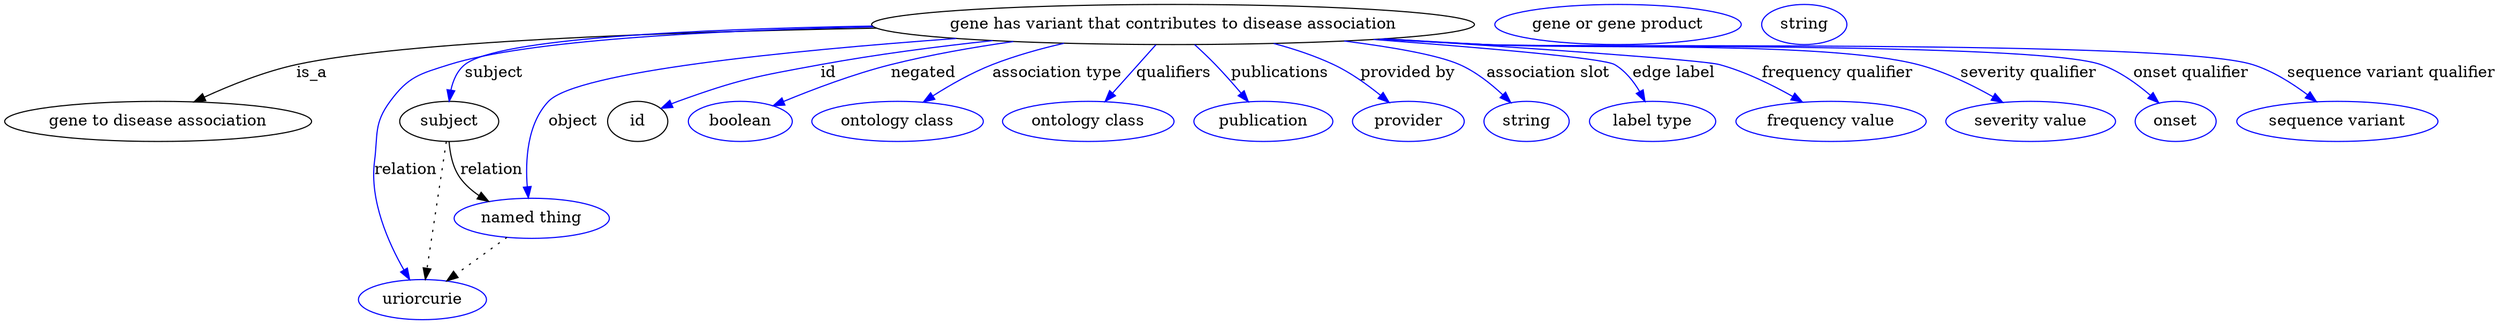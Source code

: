 digraph {
	graph [bb="0,0,1822.9,283"];
	node [label="\N"];
	"gene has variant that contributes to disease association"	 [height=0.5,
		label="gene has variant that contributes to disease association",
		pos="872.94,265",
		width=5.6689];
	"gene to disease association"	 [height=0.5,
		pos="105.94,178",
		width=2.9428];
	"gene has variant that contributes to disease association" -> "gene to disease association"	 [label=is_a,
		lp="214.94,221.5",
		pos="e,132.12,195.56 681.05,258.81 499.71,252.3 248.89,241.29 203.94,229 181.88,222.97 159.12,211.5 141.08,200.96"];
	subject	 [height=0.5,
		pos="314.94,178",
		width=0.99297];
	"gene has variant that contributes to disease association" -> subject	 [color=blue,
		label=subject,
		lp="353.44,221.5",
		pos="e,316.76,196.05 671.46,262 529.92,258.14 361.15,249.28 333.94,229 326.45,223.42 321.92,214.55 319.17,205.76",
		style=solid];
	relation	 [color=blue,
		height=0.5,
		label=uriorcurie,
		pos="296.94,18",
		width=1.2638];
	"gene has variant that contributes to disease association" -> relation	 [color=blue,
		label=relation,
		lp="284.94,134.5",
		pos="e,289.65,36.137 686.08,257.68 539.01,251.11 353.29,240.72 318.94,229 294.09,220.52 283.54,218.46 269.94,196 254,169.67 259.43,157.45 \
263.94,127 268.14,98.634 278.17,67.424 286.08,45.697",
		style=solid];
	object	 [color=blue,
		height=0.5,
		label="named thing",
		pos="379.94,91",
		width=1.5346];
	"gene has variant that contributes to disease association" -> object	 [color=blue,
		label=object,
		lp="412.94,178",
		pos="e,377.01,109.26 723.94,252.68 592.57,240.33 418.55,219.79 395.94,196 376.77,175.83 374.64,142.96 376.12,119.37",
		style=solid];
	id	 [height=0.5,
		pos="465.94,178",
		width=0.75];
	"gene has variant that contributes to disease association" -> id	 [color=blue,
		label=id,
		lp="606.44,221.5",
		pos="e,486.97,189.31 733.8,251.83 662.65,241.95 575.74,224.95 501.94,196 500.09,195.27 498.2,194.48 496.31,193.66",
		style=solid];
	negated	 [color=blue,
		height=0.5,
		label=boolean,
		pos="548.94,178",
		width=1.0652];
	"gene has variant that contributes to disease association" -> negated	 [color=blue,
		label=negated,
		lp="692.44,221.5",
		pos="e,575.46,191.08 762.63,249.85 732.58,244.51 700.24,237.62 670.94,229 641.13,220.23 608.74,206.48 584.83,195.46",
		style=solid];
	"association type"	 [color=blue,
		height=0.5,
		label="ontology class",
		pos="666.94,178",
		width=1.7151];
	"gene has variant that contributes to disease association" -> "association type"	 [color=blue,
		label="association type",
		lp="788.94,221.5",
		pos="e,688.75,194.87 798.47,248.19 780.56,243.02 761.75,236.64 744.94,229 728.23,221.4 711.01,210.52 697.02,200.76",
		style=solid];
	qualifiers	 [color=blue,
		height=0.5,
		label="ontology class",
		pos="807.94,178",
		width=1.7151];
	"gene has variant that contributes to disease association" -> qualifiers	 [color=blue,
		label=qualifiers,
		lp="870.94,221.5",
		pos="e,821.17,195.71 859.47,246.97 850.17,234.53 837.66,217.78 827.3,203.91",
		style=solid];
	publications	 [color=blue,
		height=0.5,
		label=publication,
		pos="937.94,178",
		width=1.3902];
	"gene has variant that contributes to disease association" -> publications	 [color=blue,
		label=publications,
		lp="945.44,221.5",
		pos="e,925.41,195.57 887.3,246.78 891.72,241.11 896.57,234.82 900.94,229 907.02,220.91 913.54,212 919.39,203.93",
		style=solid];
	"provided by"	 [color=blue,
		height=0.5,
		label=provider,
		pos="1045.9,178",
		width=1.1193];
	"gene has variant that contributes to disease association" -> "provided by"	 [color=blue,
		label="provided by",
		lp="1038.9,221.5",
		pos="e,1029,194.6 938.56,247.86 953.58,242.76 969.17,236.49 982.94,229 996.67,221.53 1010.3,210.94 1021.4,201.35",
		style=solid];
	"association slot"	 [color=blue,
		height=0.5,
		label=string,
		pos="1134.9,178",
		width=0.84854];
	"gene has variant that contributes to disease association" -> "association slot"	 [color=blue,
		label="association slot",
		lp="1141.9,221.5",
		pos="e,1120.6,194.42 987.32,250.06 1024.1,244.12 1059.5,236.82 1075.9,229 1089.8,222.42 1102.9,211.69 1113.3,201.77",
		style=solid];
	"edge label"	 [color=blue,
		height=0.5,
		label="label type",
		pos="1228.9,178",
		width=1.2638];
	"gene has variant that contributes to disease association" -> "edge label"	 [color=blue,
		label="edge label",
		lp="1233.9,221.5",
		pos="e,1219.6,195.69 1024.1,252.89 1097.4,246.08 1172.9,237.3 1187.9,229 1198.5,223.21 1207.3,213.51 1214,204.11",
		style=solid];
	"frequency qualifier"	 [color=blue,
		height=0.5,
		label="frequency value",
		pos="1359.9,178",
		width=1.8776];
	"gene has variant that contributes to disease association" -> "frequency qualifier"	 [color=blue,
		label="frequency qualifier",
		lp="1353.9,221.5",
		pos="e,1335.2,195.03 1018.3,252.36 1127.7,242.74 1259.8,230.85 1265.9,229 1287.3,222.53 1309.3,210.92 1326.6,200.4",
		style=solid];
	"severity qualifier"	 [color=blue,
		height=0.5,
		label="severity value",
		pos="1504.9,178",
		width=1.661];
	"gene has variant that contributes to disease association" -> "severity qualifier"	 [color=blue,
		label="severity qualifier",
		lp="1492.4,221.5",
		pos="e,1481.2,194.55 1017.3,252.24 1040.2,250.37 1063.7,248.56 1085.9,247 1157.9,241.96 1340.5,248.52 1409.9,229 1432,222.79 1454.8,210.82 \
1472.4,200.05",
		style=solid];
	"onset qualifier"	 [color=blue,
		height=0.5,
		label=onset,
		pos="1611.9,178",
		width=0.81243];
	"gene has variant that contributes to disease association" -> "onset qualifier"	 [color=blue,
		label="onset qualifier",
		lp="1609.4,221.5",
		pos="e,1596.8,193.42 1015.2,252.08 1038.8,250.2 1063.1,248.42 1085.9,247 1136.7,243.86 1495,245.85 1542.9,229 1560.1,222.96 1576.6,211.07 \
1589.2,200.28",
		style=solid];
	"sequence variant qualifier"	 [color=blue,
		height=0.5,
		label="sequence variant",
		pos="1728.9,178",
		width=1.9318];
	"gene has variant that contributes to disease association" -> "sequence variant qualifier"	 [color=blue,
		label="sequence variant qualifier",
		lp="1752.4,221.5",
		pos="e,1709.6,195.47 1014.4,252 1038.2,250.11 1062.8,248.35 1085.9,247 1148.9,243.34 1592.9,248.31 1652.9,229 1670.6,223.32 1688,212.21 \
1701.6,201.8",
		style=solid];
	subject -> relation	 [pos="e,298.99,36.223 312.91,159.96 309.8,132.35 303.85,79.375 300.15,46.525",
		style=dotted];
	subject -> object	 [label=relation,
		lp="351.94,134.5",
		pos="e,352.33,106.67 317.76,159.75 320.03,149.41 324.03,136.66 330.94,127 334.65,121.82 339.33,117.07 344.32,112.85"];
	"gene has variant that contributes to disease association_subject"	 [color=blue,
		height=0.5,
		label="gene or gene product",
		pos="1179.9,265",
		width=2.3651];
	object -> relation	 [pos="e,315.8,34.588 360.69,74.069 349.61,64.326 335.53,51.941 323.42,41.291",
		style=dotted];
	association_id	 [color=blue,
		height=0.5,
		label=string,
		pos="1313.9,265",
		width=0.84854];
}
